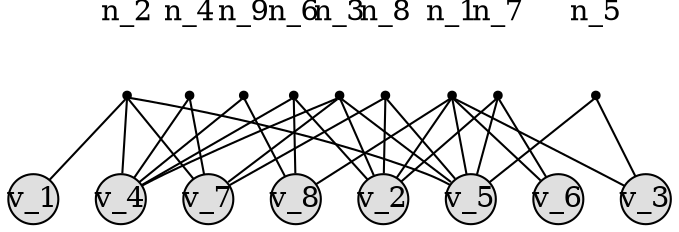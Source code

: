 graph G {

graph [splines=true,overlap=false]

node [shape=circle,style=filled,fillcolor="#dfdfdf",fixedsize=true,width=.34]
v1 [label="v_1"]
v2 [label="v_2"]
v3 [label="v_3"]
v4 [label="v_4"]
v5 [label="v_5"]
v6 [label="v_6"]
v7 [label="v_7"]
v8 [label="v_8"]

node [shape=point,fillcolor="#000000",width=.05,height=.05]
n1 -- v8
n1 -- v6
n1 -- v3
n1 -- v5
n1 -- v2
n2 -- v4
n2 -- v5
n2 -- v1
n2 -- v7
n3 -- v4
n3 -- v2
n3 -- v5
n3 -- v7
n4 -- v4
n4 -- v7
n5 -- v3
n5 -- v5
n6 -- v8
n6 -- v2
n6 -- v4
n7 -- v6
n7 -- v5
n7 -- v2
n8 -- v5
n8 -- v7
n8 -- v2
n9 -- v8
n9 -- v4

node [style=none,shape=none,width=.05,height=.05]
edge [style=invis,len=.2]
n1_label [label="n_1"]; n1_label -- n1
n2_label [label="n_2"]; n2_label -- n2
n3_label [label="n_3"]; n3_label -- n3
n4_label [label="n_4"]; n4_label -- n4
n5_label [label="n_5"]; n5_label -- n5
n6_label [label="n_6"]; n6_label -- n6
n7_label [label="n_7"]; n7_label -- n7
n8_label [label="n_8"]; n8_label -- n8
n9_label [label="n_9"]; n9_label -- n9

}
